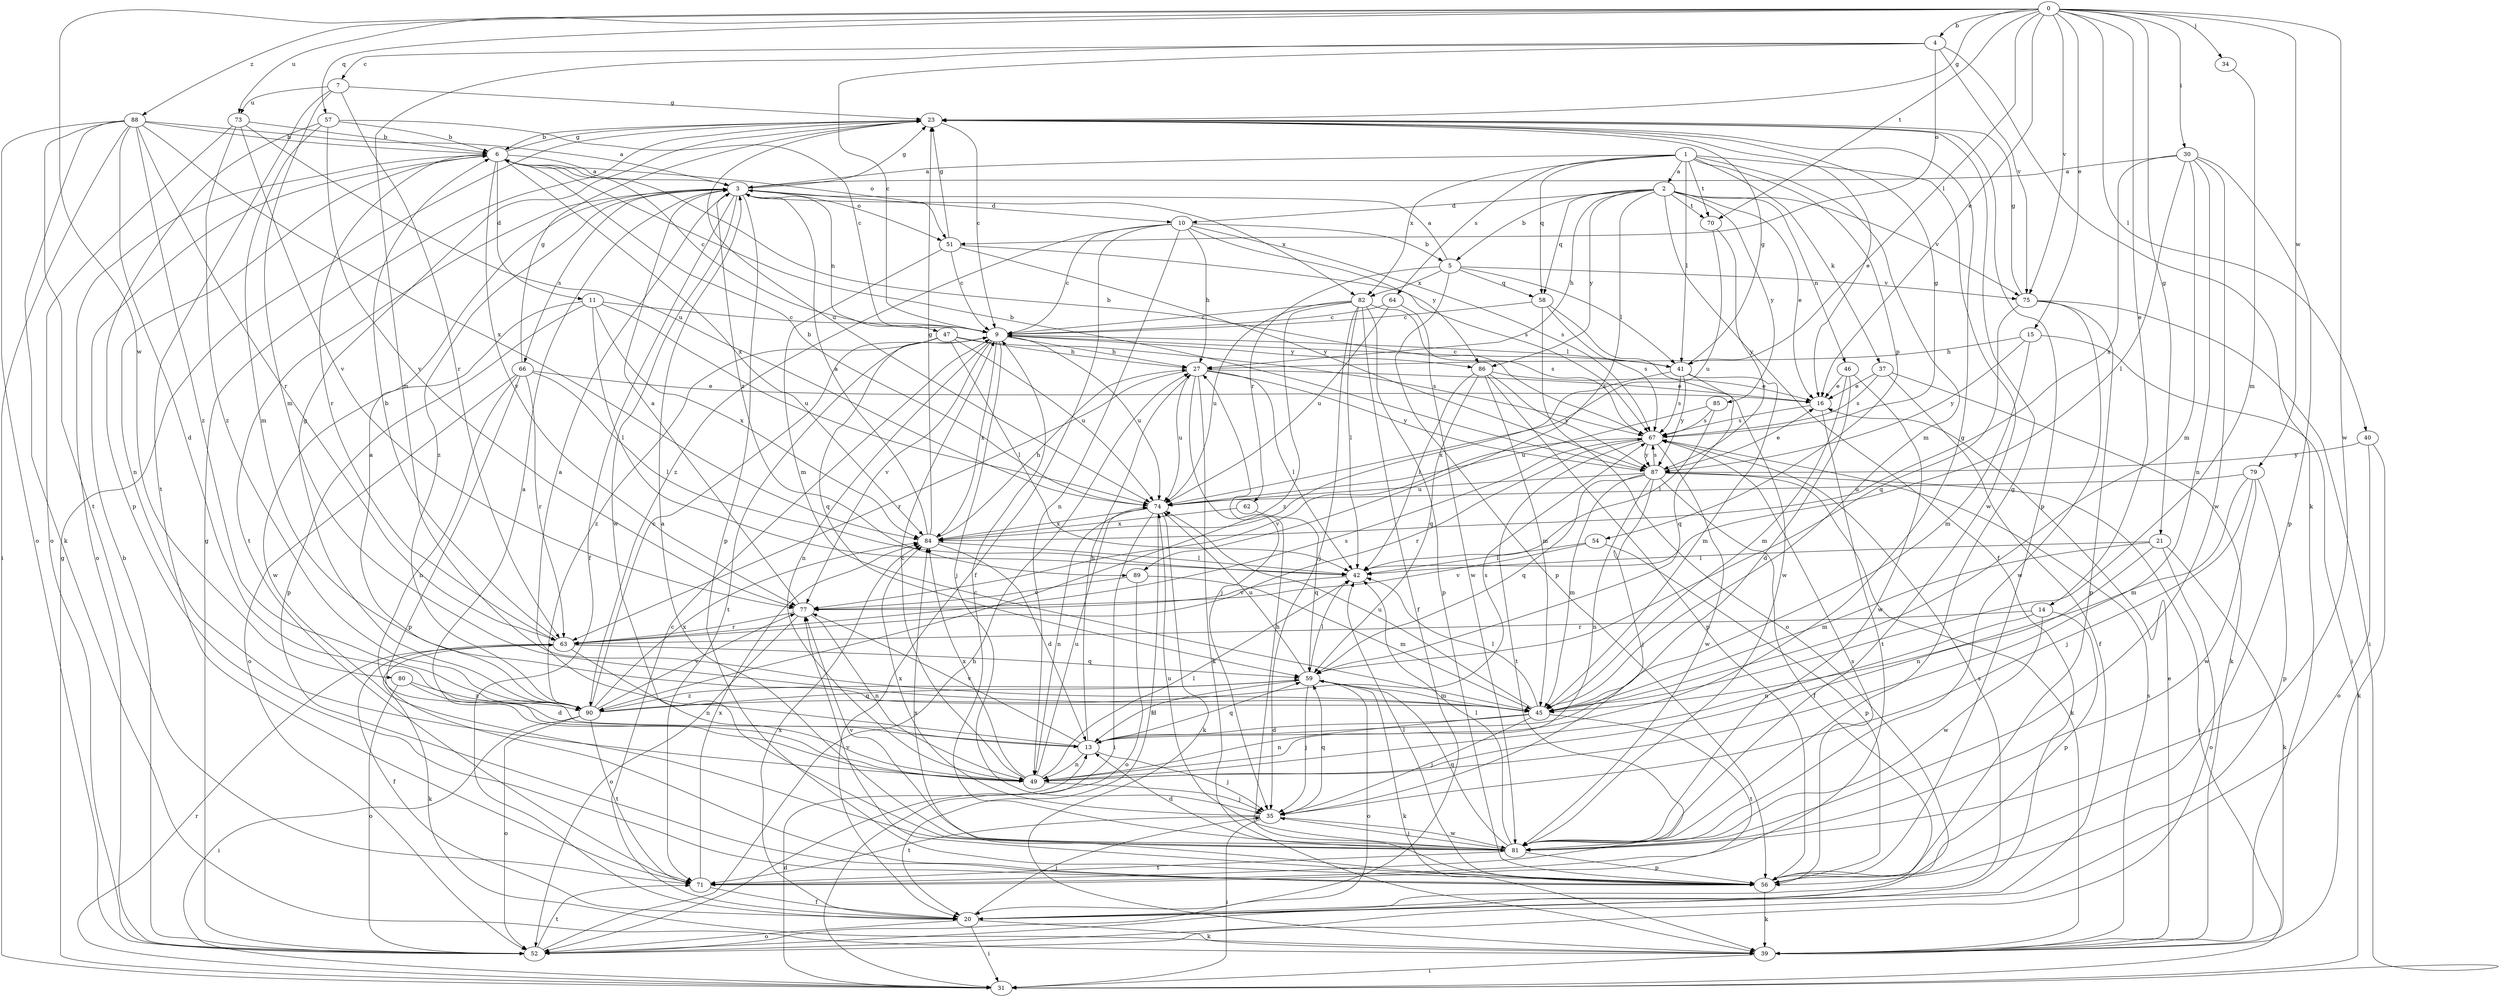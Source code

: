 strict digraph  {
0;
1;
2;
3;
4;
5;
6;
7;
9;
10;
11;
13;
14;
15;
16;
20;
21;
23;
27;
30;
31;
34;
35;
37;
39;
40;
41;
42;
45;
46;
47;
49;
51;
52;
54;
56;
57;
58;
59;
62;
63;
64;
66;
67;
70;
71;
73;
74;
75;
77;
79;
80;
81;
82;
84;
85;
86;
87;
88;
89;
90;
0 -> 4  [label=b];
0 -> 14  [label=e];
0 -> 15  [label=e];
0 -> 16  [label=e];
0 -> 21  [label=g];
0 -> 23  [label=g];
0 -> 30  [label=i];
0 -> 34  [label=j];
0 -> 40  [label=l];
0 -> 41  [label=l];
0 -> 57  [label=q];
0 -> 70  [label=t];
0 -> 73  [label=u];
0 -> 75  [label=v];
0 -> 79  [label=w];
0 -> 80  [label=w];
0 -> 81  [label=w];
0 -> 88  [label=z];
1 -> 2  [label=a];
1 -> 3  [label=a];
1 -> 37  [label=k];
1 -> 41  [label=l];
1 -> 45  [label=m];
1 -> 54  [label=p];
1 -> 58  [label=q];
1 -> 64  [label=s];
1 -> 70  [label=t];
1 -> 81  [label=w];
1 -> 82  [label=x];
2 -> 5  [label=b];
2 -> 10  [label=d];
2 -> 16  [label=e];
2 -> 20  [label=f];
2 -> 27  [label=h];
2 -> 46  [label=n];
2 -> 58  [label=q];
2 -> 70  [label=t];
2 -> 75  [label=v];
2 -> 85  [label=y];
2 -> 86  [label=y];
2 -> 89  [label=z];
3 -> 10  [label=d];
3 -> 20  [label=f];
3 -> 23  [label=g];
3 -> 47  [label=n];
3 -> 51  [label=o];
3 -> 56  [label=p];
3 -> 66  [label=s];
3 -> 71  [label=t];
3 -> 81  [label=w];
3 -> 82  [label=x];
3 -> 89  [label=z];
3 -> 90  [label=z];
4 -> 7  [label=c];
4 -> 9  [label=c];
4 -> 39  [label=k];
4 -> 45  [label=m];
4 -> 51  [label=o];
4 -> 75  [label=v];
5 -> 3  [label=a];
5 -> 41  [label=l];
5 -> 56  [label=p];
5 -> 58  [label=q];
5 -> 62  [label=r];
5 -> 75  [label=v];
5 -> 82  [label=x];
6 -> 3  [label=a];
6 -> 9  [label=c];
6 -> 11  [label=d];
6 -> 23  [label=g];
6 -> 49  [label=n];
6 -> 51  [label=o];
6 -> 52  [label=o];
6 -> 63  [label=r];
6 -> 77  [label=v];
6 -> 84  [label=x];
7 -> 23  [label=g];
7 -> 45  [label=m];
7 -> 63  [label=r];
7 -> 71  [label=t];
7 -> 73  [label=u];
9 -> 27  [label=h];
9 -> 35  [label=j];
9 -> 41  [label=l];
9 -> 49  [label=n];
9 -> 71  [label=t];
9 -> 74  [label=u];
9 -> 77  [label=v];
9 -> 84  [label=x];
9 -> 86  [label=y];
10 -> 5  [label=b];
10 -> 9  [label=c];
10 -> 20  [label=f];
10 -> 27  [label=h];
10 -> 49  [label=n];
10 -> 67  [label=s];
10 -> 86  [label=y];
10 -> 90  [label=z];
11 -> 9  [label=c];
11 -> 42  [label=l];
11 -> 56  [label=p];
11 -> 74  [label=u];
11 -> 81  [label=w];
11 -> 84  [label=x];
13 -> 3  [label=a];
13 -> 23  [label=g];
13 -> 27  [label=h];
13 -> 35  [label=j];
13 -> 49  [label=n];
13 -> 59  [label=q];
13 -> 77  [label=v];
14 -> 49  [label=n];
14 -> 56  [label=p];
14 -> 63  [label=r];
14 -> 81  [label=w];
15 -> 27  [label=h];
15 -> 31  [label=i];
15 -> 45  [label=m];
15 -> 87  [label=y];
16 -> 67  [label=s];
16 -> 71  [label=t];
20 -> 9  [label=c];
20 -> 31  [label=i];
20 -> 35  [label=j];
20 -> 39  [label=k];
20 -> 52  [label=o];
20 -> 67  [label=s];
20 -> 84  [label=x];
21 -> 39  [label=k];
21 -> 42  [label=l];
21 -> 45  [label=m];
21 -> 49  [label=n];
21 -> 52  [label=o];
23 -> 6  [label=b];
23 -> 9  [label=c];
23 -> 16  [label=e];
23 -> 56  [label=p];
23 -> 74  [label=u];
27 -> 16  [label=e];
27 -> 35  [label=j];
27 -> 39  [label=k];
27 -> 42  [label=l];
27 -> 63  [label=r];
27 -> 74  [label=u];
27 -> 87  [label=y];
30 -> 3  [label=a];
30 -> 42  [label=l];
30 -> 45  [label=m];
30 -> 49  [label=n];
30 -> 56  [label=p];
30 -> 81  [label=w];
30 -> 84  [label=x];
31 -> 13  [label=d];
31 -> 23  [label=g];
31 -> 63  [label=r];
34 -> 45  [label=m];
35 -> 31  [label=i];
35 -> 59  [label=q];
35 -> 71  [label=t];
35 -> 81  [label=w];
35 -> 84  [label=x];
37 -> 16  [label=e];
37 -> 20  [label=f];
37 -> 39  [label=k];
37 -> 67  [label=s];
39 -> 16  [label=e];
39 -> 31  [label=i];
39 -> 67  [label=s];
40 -> 39  [label=k];
40 -> 52  [label=o];
40 -> 87  [label=y];
41 -> 9  [label=c];
41 -> 23  [label=g];
41 -> 45  [label=m];
41 -> 59  [label=q];
41 -> 67  [label=s];
41 -> 84  [label=x];
41 -> 87  [label=y];
42 -> 77  [label=v];
45 -> 13  [label=d];
45 -> 35  [label=j];
45 -> 42  [label=l];
45 -> 49  [label=n];
45 -> 71  [label=t];
45 -> 74  [label=u];
46 -> 13  [label=d];
46 -> 16  [label=e];
46 -> 45  [label=m];
46 -> 81  [label=w];
47 -> 27  [label=h];
47 -> 42  [label=l];
47 -> 59  [label=q];
47 -> 67  [label=s];
47 -> 74  [label=u];
47 -> 90  [label=z];
49 -> 3  [label=a];
49 -> 9  [label=c];
49 -> 35  [label=j];
49 -> 42  [label=l];
49 -> 74  [label=u];
49 -> 84  [label=x];
51 -> 9  [label=c];
51 -> 23  [label=g];
51 -> 45  [label=m];
51 -> 67  [label=s];
51 -> 87  [label=y];
52 -> 6  [label=b];
52 -> 23  [label=g];
52 -> 27  [label=h];
52 -> 71  [label=t];
54 -> 42  [label=l];
54 -> 56  [label=p];
54 -> 77  [label=v];
56 -> 27  [label=h];
56 -> 39  [label=k];
56 -> 42  [label=l];
56 -> 67  [label=s];
56 -> 77  [label=v];
56 -> 84  [label=x];
57 -> 6  [label=b];
57 -> 9  [label=c];
57 -> 45  [label=m];
57 -> 56  [label=p];
57 -> 77  [label=v];
58 -> 9  [label=c];
58 -> 52  [label=o];
58 -> 67  [label=s];
58 -> 81  [label=w];
59 -> 13  [label=d];
59 -> 35  [label=j];
59 -> 39  [label=k];
59 -> 42  [label=l];
59 -> 45  [label=m];
59 -> 52  [label=o];
59 -> 74  [label=u];
59 -> 90  [label=z];
62 -> 59  [label=q];
62 -> 84  [label=x];
63 -> 6  [label=b];
63 -> 20  [label=f];
63 -> 39  [label=k];
63 -> 49  [label=n];
63 -> 59  [label=q];
63 -> 67  [label=s];
64 -> 9  [label=c];
64 -> 74  [label=u];
64 -> 81  [label=w];
66 -> 16  [label=e];
66 -> 23  [label=g];
66 -> 42  [label=l];
66 -> 49  [label=n];
66 -> 52  [label=o];
66 -> 56  [label=p];
66 -> 63  [label=r];
67 -> 6  [label=b];
67 -> 23  [label=g];
67 -> 63  [label=r];
67 -> 71  [label=t];
67 -> 77  [label=v];
67 -> 81  [label=w];
67 -> 87  [label=y];
70 -> 74  [label=u];
70 -> 87  [label=y];
71 -> 20  [label=f];
71 -> 84  [label=x];
73 -> 6  [label=b];
73 -> 52  [label=o];
73 -> 74  [label=u];
73 -> 77  [label=v];
73 -> 90  [label=z];
74 -> 6  [label=b];
74 -> 20  [label=f];
74 -> 31  [label=i];
74 -> 39  [label=k];
74 -> 49  [label=n];
74 -> 84  [label=x];
75 -> 23  [label=g];
75 -> 31  [label=i];
75 -> 56  [label=p];
75 -> 59  [label=q];
75 -> 81  [label=w];
77 -> 3  [label=a];
77 -> 49  [label=n];
77 -> 52  [label=o];
77 -> 63  [label=r];
79 -> 35  [label=j];
79 -> 45  [label=m];
79 -> 56  [label=p];
79 -> 74  [label=u];
79 -> 81  [label=w];
80 -> 13  [label=d];
80 -> 52  [label=o];
80 -> 90  [label=z];
81 -> 3  [label=a];
81 -> 9  [label=c];
81 -> 13  [label=d];
81 -> 23  [label=g];
81 -> 35  [label=j];
81 -> 42  [label=l];
81 -> 56  [label=p];
81 -> 59  [label=q];
81 -> 71  [label=t];
81 -> 74  [label=u];
81 -> 77  [label=v];
82 -> 9  [label=c];
82 -> 20  [label=f];
82 -> 35  [label=j];
82 -> 42  [label=l];
82 -> 56  [label=p];
82 -> 67  [label=s];
82 -> 74  [label=u];
82 -> 90  [label=z];
84 -> 3  [label=a];
84 -> 13  [label=d];
84 -> 23  [label=g];
84 -> 27  [label=h];
84 -> 42  [label=l];
85 -> 42  [label=l];
85 -> 67  [label=s];
85 -> 74  [label=u];
86 -> 16  [label=e];
86 -> 42  [label=l];
86 -> 45  [label=m];
86 -> 56  [label=p];
86 -> 59  [label=q];
86 -> 87  [label=y];
87 -> 6  [label=b];
87 -> 16  [label=e];
87 -> 20  [label=f];
87 -> 31  [label=i];
87 -> 35  [label=j];
87 -> 39  [label=k];
87 -> 45  [label=m];
87 -> 49  [label=n];
87 -> 59  [label=q];
87 -> 67  [label=s];
87 -> 74  [label=u];
88 -> 3  [label=a];
88 -> 6  [label=b];
88 -> 13  [label=d];
88 -> 31  [label=i];
88 -> 39  [label=k];
88 -> 52  [label=o];
88 -> 63  [label=r];
88 -> 71  [label=t];
88 -> 84  [label=x];
88 -> 90  [label=z];
89 -> 45  [label=m];
89 -> 52  [label=o];
89 -> 77  [label=v];
90 -> 3  [label=a];
90 -> 9  [label=c];
90 -> 23  [label=g];
90 -> 31  [label=i];
90 -> 52  [label=o];
90 -> 59  [label=q];
90 -> 67  [label=s];
90 -> 71  [label=t];
90 -> 77  [label=v];
90 -> 84  [label=x];
}
